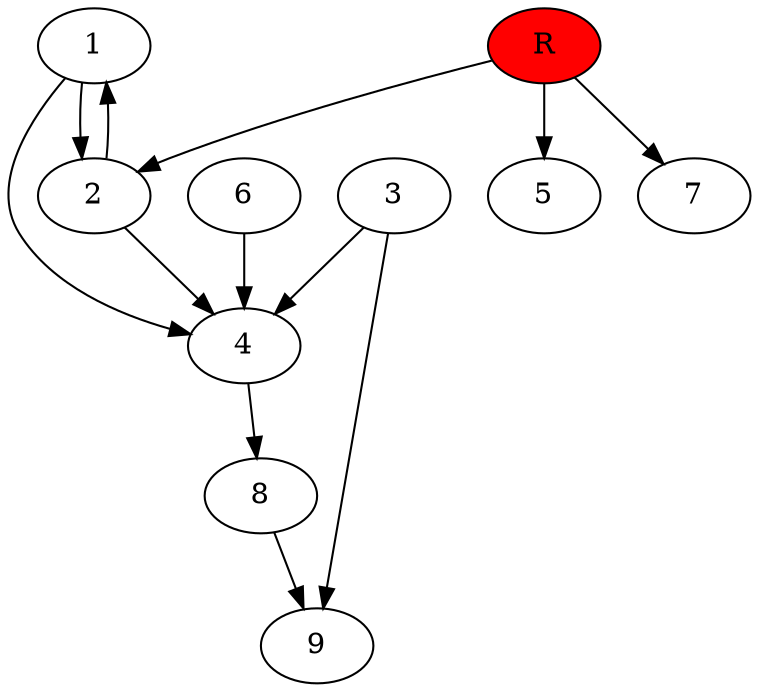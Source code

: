 digraph prb1933 {
	1
	2
	3
	4
	5
	6
	7
	8
	R [fillcolor="#ff0000" style=filled]
	1 -> 2
	1 -> 4
	2 -> 1
	2 -> 4
	3 -> 4
	3 -> 9
	4 -> 8
	6 -> 4
	8 -> 9
	R -> 2
	R -> 5
	R -> 7
}
